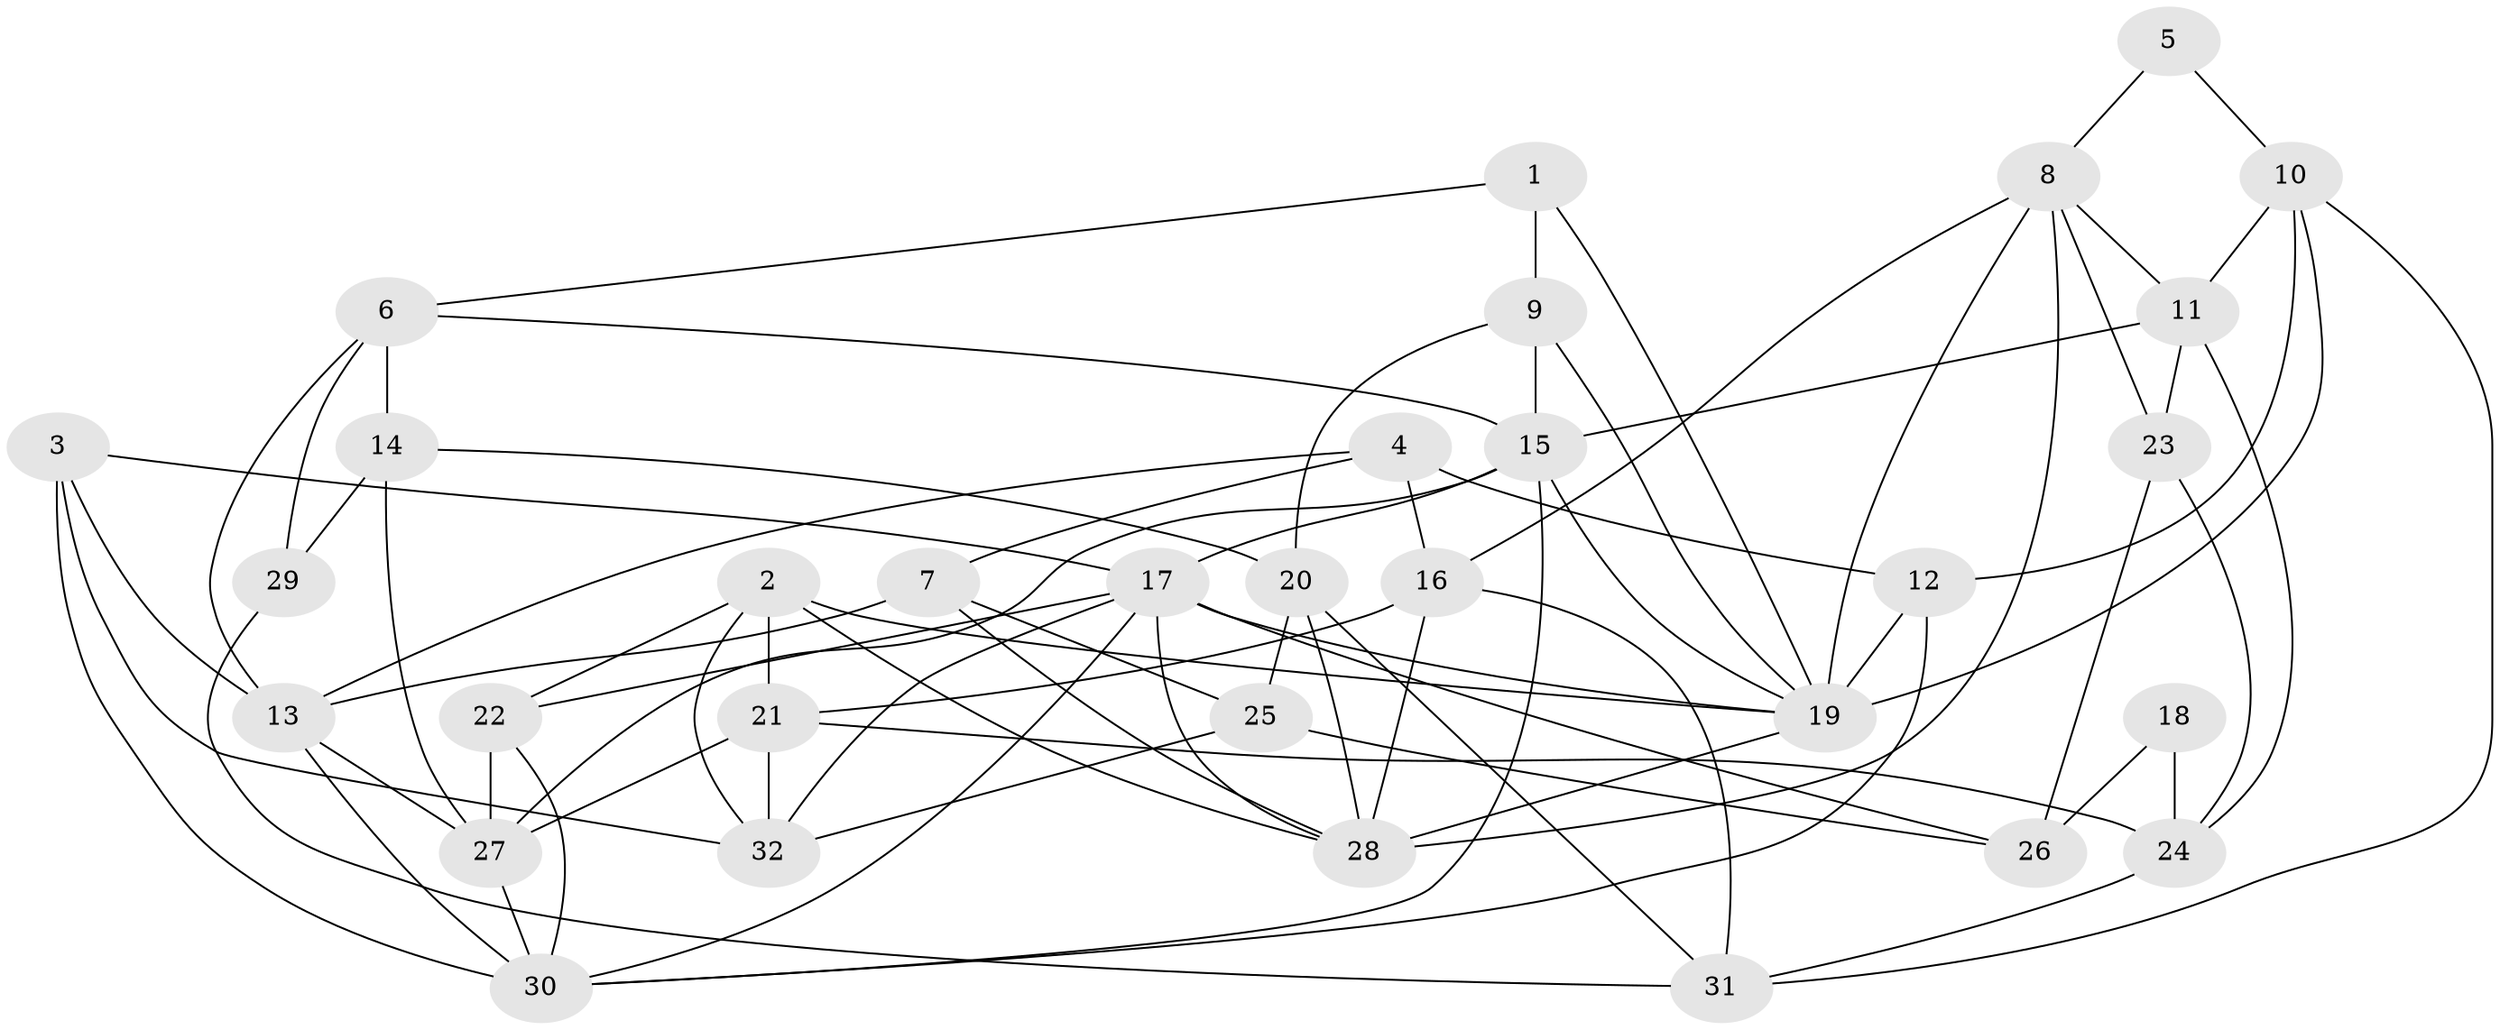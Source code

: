 // original degree distribution, {2: 0.171875, 5: 0.21875, 3: 0.1875, 4: 0.28125, 6: 0.109375, 7: 0.03125}
// Generated by graph-tools (version 1.1) at 2025/02/03/09/25 03:02:03]
// undirected, 32 vertices, 78 edges
graph export_dot {
graph [start="1"]
  node [color=gray90,style=filled];
  1;
  2;
  3;
  4;
  5;
  6;
  7;
  8;
  9;
  10;
  11;
  12;
  13;
  14;
  15;
  16;
  17;
  18;
  19;
  20;
  21;
  22;
  23;
  24;
  25;
  26;
  27;
  28;
  29;
  30;
  31;
  32;
  1 -- 6 [weight=1.0];
  1 -- 9 [weight=1.0];
  1 -- 19 [weight=1.0];
  2 -- 19 [weight=2.0];
  2 -- 21 [weight=2.0];
  2 -- 22 [weight=1.0];
  2 -- 28 [weight=1.0];
  2 -- 32 [weight=1.0];
  3 -- 13 [weight=1.0];
  3 -- 17 [weight=1.0];
  3 -- 30 [weight=1.0];
  3 -- 32 [weight=1.0];
  4 -- 7 [weight=1.0];
  4 -- 12 [weight=1.0];
  4 -- 13 [weight=1.0];
  4 -- 16 [weight=1.0];
  5 -- 8 [weight=1.0];
  5 -- 10 [weight=1.0];
  6 -- 13 [weight=1.0];
  6 -- 14 [weight=1.0];
  6 -- 15 [weight=1.0];
  6 -- 29 [weight=1.0];
  7 -- 13 [weight=1.0];
  7 -- 25 [weight=1.0];
  7 -- 28 [weight=2.0];
  8 -- 11 [weight=1.0];
  8 -- 16 [weight=1.0];
  8 -- 19 [weight=1.0];
  8 -- 23 [weight=1.0];
  8 -- 28 [weight=1.0];
  9 -- 15 [weight=1.0];
  9 -- 19 [weight=1.0];
  9 -- 20 [weight=1.0];
  10 -- 11 [weight=1.0];
  10 -- 12 [weight=1.0];
  10 -- 19 [weight=1.0];
  10 -- 31 [weight=1.0];
  11 -- 15 [weight=2.0];
  11 -- 23 [weight=1.0];
  11 -- 24 [weight=2.0];
  12 -- 19 [weight=1.0];
  12 -- 30 [weight=1.0];
  13 -- 27 [weight=1.0];
  13 -- 30 [weight=1.0];
  14 -- 20 [weight=1.0];
  14 -- 27 [weight=2.0];
  14 -- 29 [weight=1.0];
  15 -- 17 [weight=2.0];
  15 -- 19 [weight=1.0];
  15 -- 27 [weight=1.0];
  15 -- 30 [weight=2.0];
  16 -- 21 [weight=1.0];
  16 -- 28 [weight=1.0];
  16 -- 31 [weight=1.0];
  17 -- 19 [weight=1.0];
  17 -- 22 [weight=1.0];
  17 -- 26 [weight=1.0];
  17 -- 28 [weight=1.0];
  17 -- 30 [weight=1.0];
  17 -- 32 [weight=1.0];
  18 -- 24 [weight=2.0];
  18 -- 26 [weight=1.0];
  19 -- 28 [weight=2.0];
  20 -- 25 [weight=1.0];
  20 -- 28 [weight=1.0];
  20 -- 31 [weight=1.0];
  21 -- 24 [weight=1.0];
  21 -- 27 [weight=1.0];
  21 -- 32 [weight=1.0];
  22 -- 27 [weight=1.0];
  22 -- 30 [weight=1.0];
  23 -- 24 [weight=1.0];
  23 -- 26 [weight=1.0];
  24 -- 31 [weight=1.0];
  25 -- 26 [weight=1.0];
  25 -- 32 [weight=1.0];
  27 -- 30 [weight=3.0];
  29 -- 31 [weight=1.0];
}
